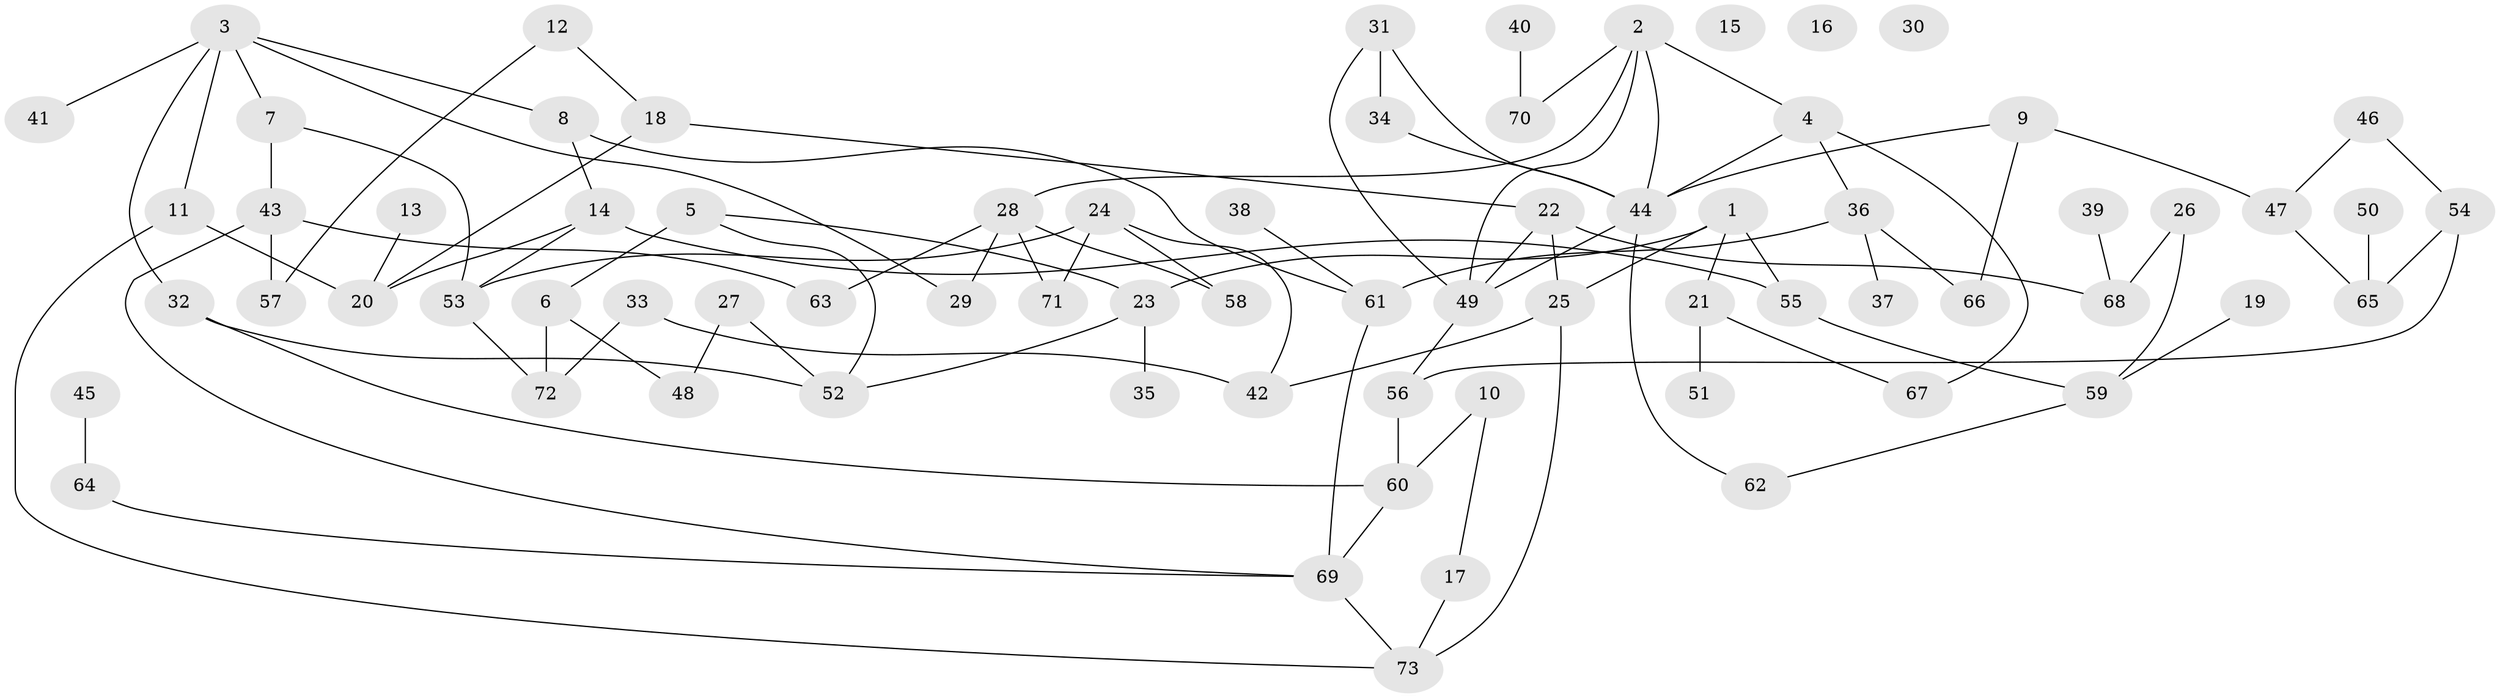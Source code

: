 // coarse degree distribution, {5: 0.19148936170212766, 7: 0.0425531914893617, 3: 0.1276595744680851, 4: 0.1702127659574468, 2: 0.19148936170212766, 1: 0.19148936170212766, 0: 0.06382978723404255, 6: 0.02127659574468085}
// Generated by graph-tools (version 1.1) at 2025/41/03/06/25 10:41:22]
// undirected, 73 vertices, 100 edges
graph export_dot {
graph [start="1"]
  node [color=gray90,style=filled];
  1;
  2;
  3;
  4;
  5;
  6;
  7;
  8;
  9;
  10;
  11;
  12;
  13;
  14;
  15;
  16;
  17;
  18;
  19;
  20;
  21;
  22;
  23;
  24;
  25;
  26;
  27;
  28;
  29;
  30;
  31;
  32;
  33;
  34;
  35;
  36;
  37;
  38;
  39;
  40;
  41;
  42;
  43;
  44;
  45;
  46;
  47;
  48;
  49;
  50;
  51;
  52;
  53;
  54;
  55;
  56;
  57;
  58;
  59;
  60;
  61;
  62;
  63;
  64;
  65;
  66;
  67;
  68;
  69;
  70;
  71;
  72;
  73;
  1 -- 21;
  1 -- 23;
  1 -- 25;
  1 -- 55;
  2 -- 4;
  2 -- 28;
  2 -- 44;
  2 -- 49;
  2 -- 70;
  3 -- 7;
  3 -- 8;
  3 -- 11;
  3 -- 29;
  3 -- 32;
  3 -- 41;
  4 -- 36;
  4 -- 44;
  4 -- 67;
  5 -- 6;
  5 -- 23;
  5 -- 52;
  6 -- 48;
  6 -- 72;
  7 -- 43;
  7 -- 53;
  8 -- 14;
  8 -- 61;
  9 -- 44;
  9 -- 47;
  9 -- 66;
  10 -- 17;
  10 -- 60;
  11 -- 20;
  11 -- 73;
  12 -- 18;
  12 -- 57;
  13 -- 20;
  14 -- 20;
  14 -- 53;
  14 -- 55;
  17 -- 73;
  18 -- 20;
  18 -- 22;
  19 -- 59;
  21 -- 51;
  21 -- 67;
  22 -- 25;
  22 -- 49;
  22 -- 68;
  23 -- 35;
  23 -- 52;
  24 -- 42;
  24 -- 53;
  24 -- 58;
  24 -- 71;
  25 -- 42;
  25 -- 73;
  26 -- 59;
  26 -- 68;
  27 -- 48;
  27 -- 52;
  28 -- 29;
  28 -- 58;
  28 -- 63;
  28 -- 71;
  31 -- 34;
  31 -- 44;
  31 -- 49;
  32 -- 52;
  32 -- 60;
  33 -- 42;
  33 -- 72;
  34 -- 44;
  36 -- 37;
  36 -- 61;
  36 -- 66;
  38 -- 61;
  39 -- 68;
  40 -- 70;
  43 -- 57;
  43 -- 63;
  43 -- 69;
  44 -- 49;
  44 -- 62;
  45 -- 64;
  46 -- 47;
  46 -- 54;
  47 -- 65;
  49 -- 56;
  50 -- 65;
  53 -- 72;
  54 -- 56;
  54 -- 65;
  55 -- 59;
  56 -- 60;
  59 -- 62;
  60 -- 69;
  61 -- 69;
  64 -- 69;
  69 -- 73;
}
